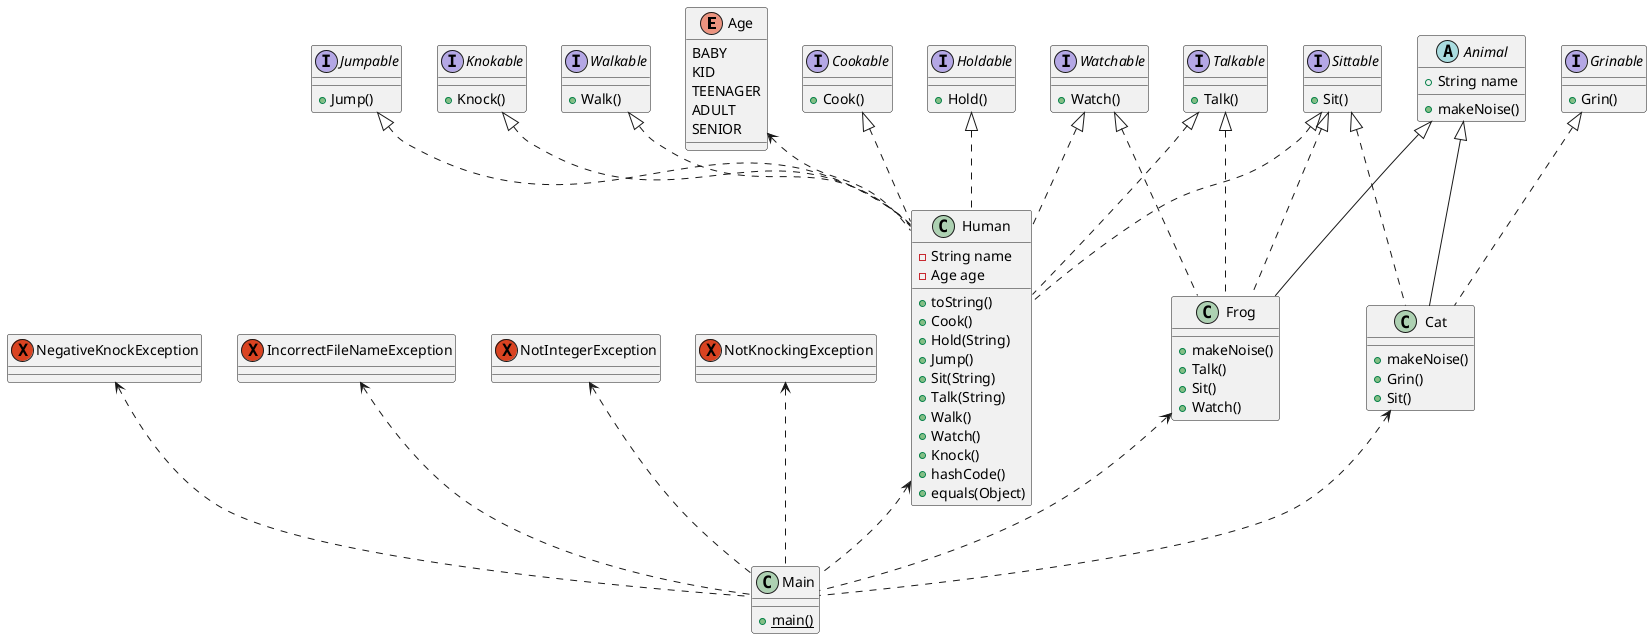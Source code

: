 @startuml
'https://plantuml.com/class-diagram

enum Age {
BABY
KID
TEENAGER
ADULT
SENIOR
}

abstract class Animal {
+String name
+makeNoise()
}
interface Cookable{
+Cook()
}
interface Grinable{
+Grin()
}
interface Holdable{
+Hold()
}
interface Jumpable{
+Jump()
}
interface Knokable{
+Knock()
}
interface Sittable{
+Sit()
}
interface Talkable{
+Talk()
}
interface Walkable{
+Walk()
}
interface Watchable{
+Watch()
}

exception NegativeKnockException
exception IncorrectFileNameException
exception NotIntegerException
exception NotKnockingException

Human <.. Main
Frog <.. Main
Cat <.. Main
NegativeKnockException <.. Main
IncorrectFileNameException <.. Main
NotIntegerException <.. Main
NotKnockingException <.. Main
Talkable <|.. Frog
Watchable <|.. Frog
Sittable <|.. Frog
Animal <|-- Frog
Animal <|-- Cat
Grinable <|.. Cat
Sittable <|.. Cat
Cookable <|.. Human
Holdable <|.. Human
Jumpable <|.. Human
Knokable <|.. Human
Sittable <|.. Human
Talkable <|.. Human
Walkable <|.. Human
Watchable <|.. Human
Age <.. Human

class Human {
-String name
-Age age
+toString()
+Cook()
+Hold(String)
+Jump()
+Sit(String)
+Talk(String)
+Walk()
+Watch()
+Knock()
+hashCode()
+equals(Object)
}

class Main{
{static}+main()
}

class Cat{
+makeNoise()
+Grin()
+Sit()
}

class Frog{
+makeNoise()
+Talk()
+Sit()
+Watch()
}

@enduml